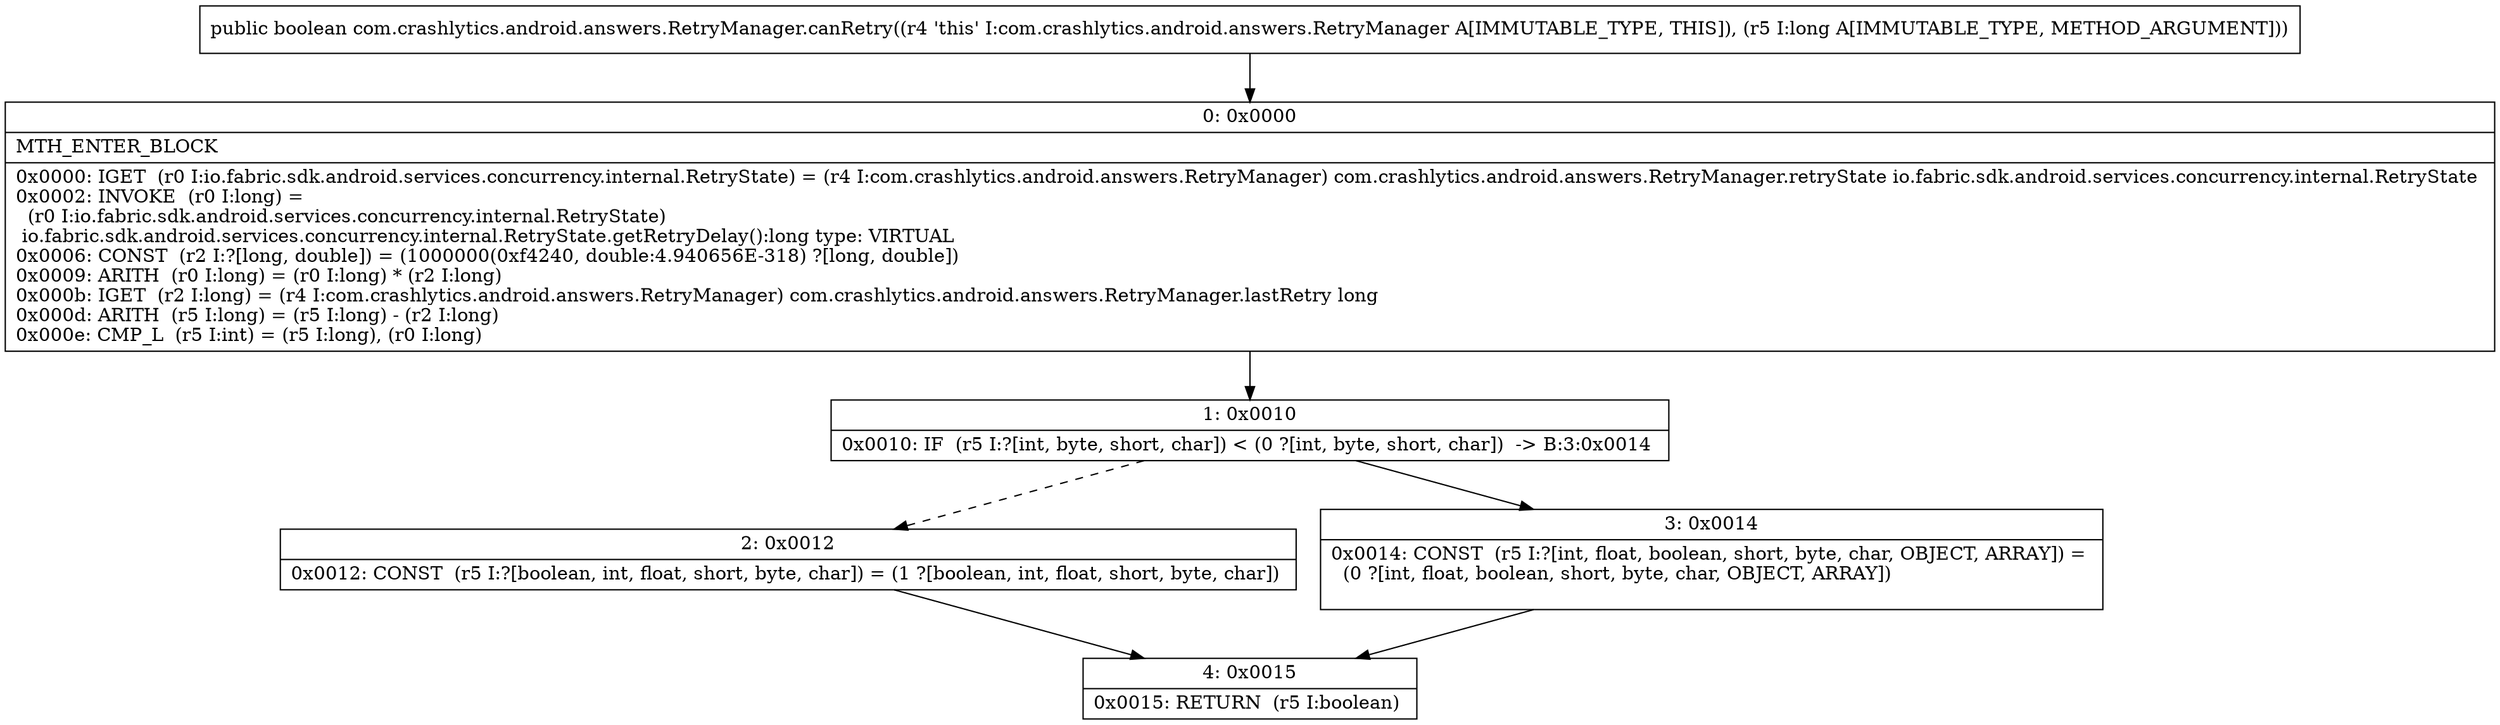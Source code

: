 digraph "CFG forcom.crashlytics.android.answers.RetryManager.canRetry(J)Z" {
Node_0 [shape=record,label="{0\:\ 0x0000|MTH_ENTER_BLOCK\l|0x0000: IGET  (r0 I:io.fabric.sdk.android.services.concurrency.internal.RetryState) = (r4 I:com.crashlytics.android.answers.RetryManager) com.crashlytics.android.answers.RetryManager.retryState io.fabric.sdk.android.services.concurrency.internal.RetryState \l0x0002: INVOKE  (r0 I:long) = \l  (r0 I:io.fabric.sdk.android.services.concurrency.internal.RetryState)\l io.fabric.sdk.android.services.concurrency.internal.RetryState.getRetryDelay():long type: VIRTUAL \l0x0006: CONST  (r2 I:?[long, double]) = (1000000(0xf4240, double:4.940656E\-318) ?[long, double]) \l0x0009: ARITH  (r0 I:long) = (r0 I:long) * (r2 I:long) \l0x000b: IGET  (r2 I:long) = (r4 I:com.crashlytics.android.answers.RetryManager) com.crashlytics.android.answers.RetryManager.lastRetry long \l0x000d: ARITH  (r5 I:long) = (r5 I:long) \- (r2 I:long) \l0x000e: CMP_L  (r5 I:int) = (r5 I:long), (r0 I:long) \l}"];
Node_1 [shape=record,label="{1\:\ 0x0010|0x0010: IF  (r5 I:?[int, byte, short, char]) \< (0 ?[int, byte, short, char])  \-\> B:3:0x0014 \l}"];
Node_2 [shape=record,label="{2\:\ 0x0012|0x0012: CONST  (r5 I:?[boolean, int, float, short, byte, char]) = (1 ?[boolean, int, float, short, byte, char]) \l}"];
Node_3 [shape=record,label="{3\:\ 0x0014|0x0014: CONST  (r5 I:?[int, float, boolean, short, byte, char, OBJECT, ARRAY]) = \l  (0 ?[int, float, boolean, short, byte, char, OBJECT, ARRAY])\l \l}"];
Node_4 [shape=record,label="{4\:\ 0x0015|0x0015: RETURN  (r5 I:boolean) \l}"];
MethodNode[shape=record,label="{public boolean com.crashlytics.android.answers.RetryManager.canRetry((r4 'this' I:com.crashlytics.android.answers.RetryManager A[IMMUTABLE_TYPE, THIS]), (r5 I:long A[IMMUTABLE_TYPE, METHOD_ARGUMENT])) }"];
MethodNode -> Node_0;
Node_0 -> Node_1;
Node_1 -> Node_2[style=dashed];
Node_1 -> Node_3;
Node_2 -> Node_4;
Node_3 -> Node_4;
}

